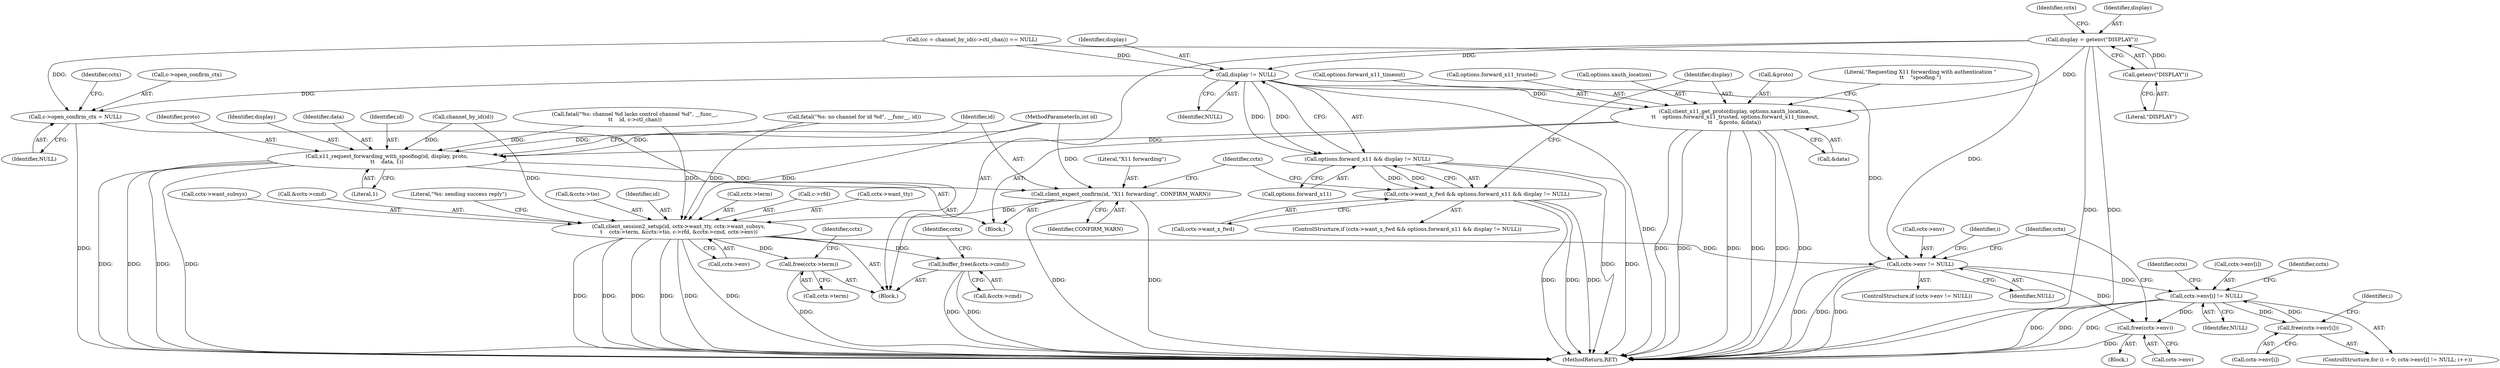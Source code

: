 digraph "0_mindrot_ed4ce82dbfa8a3a3c8ea6fa0db113c71e234416c_0@pointer" {
"1000180" [label="(Call,display = getenv(\"DISPLAY\"))"];
"1000182" [label="(Call,getenv(\"DISPLAY\"))"];
"1000193" [label="(Call,display != NULL)"];
"1000189" [label="(Call,options.forward_x11 && display != NULL)"];
"1000185" [label="(Call,cctx->want_x_fwd && options.forward_x11 && display != NULL)"];
"1000199" [label="(Call,client_x11_get_proto(display, options.xauth_location,\n \t\t    options.forward_x11_trusted, options.forward_x11_timeout,\n\t\t    &proto, &data))"];
"1000216" [label="(Call,x11_request_forwarding_with_spoofing(id, display, proto,\n\t\t    data, 1))"];
"1000222" [label="(Call,client_expect_confirm(id, \"X11 forwarding\", CONFIRM_WARN))"];
"1000236" [label="(Call,client_session2_setup(id, cctx->want_tty, cctx->want_subsys,\n\t    cctx->term, &cctx->tio, c->rfd, &cctx->cmd, cctx->env))"];
"1000320" [label="(Call,buffer_free(&cctx->cmd))"];
"1000325" [label="(Call,free(cctx->term))"];
"1000330" [label="(Call,cctx->env != NULL)"];
"1000340" [label="(Call,cctx->env[i] != NULL)"];
"1000349" [label="(Call,free(cctx->env[i]))"];
"1000355" [label="(Call,free(cctx->env))"];
"1000315" [label="(Call,c->open_confirm_ctx = NULL)"];
"1000361" [label="(MethodReturn,RET)"];
"1000204" [label="(Call,options.forward_x11_trusted)"];
"1000238" [label="(Call,cctx->want_tty)"];
"1000316" [label="(Call,c->open_confirm_ctx)"];
"1000258" [label="(Call,cctx->env)"];
"1000201" [label="(Call,options.xauth_location)"];
"1000193" [label="(Call,display != NULL)"];
"1000219" [label="(Identifier,proto)"];
"1000323" [label="(Identifier,cctx)"];
"1000184" [label="(ControlStructure,if (cctx->want_x_fwd && options.forward_x11 && display != NULL))"];
"1000330" [label="(Call,cctx->env != NULL)"];
"1000327" [label="(Identifier,cctx)"];
"1000329" [label="(ControlStructure,if (cctx->env != NULL))"];
"1000349" [label="(Call,free(cctx->env[i]))"];
"1000224" [label="(Literal,\"X11 forwarding\")"];
"1000180" [label="(Call,display = getenv(\"DISPLAY\"))"];
"1000189" [label="(Call,options.forward_x11 && display != NULL)"];
"1000229" [label="(Identifier,cctx)"];
"1000241" [label="(Call,cctx->want_subsys)"];
"1000254" [label="(Call,&cctx->cmd)"];
"1000332" [label="(Identifier,cctx)"];
"1000340" [label="(Call,cctx->env[i] != NULL)"];
"1000195" [label="(Identifier,NULL)"];
"1000355" [label="(Call,free(cctx->env))"];
"1000194" [label="(Identifier,display)"];
"1000212" [label="(Call,&data)"];
"1000210" [label="(Call,&proto)"];
"1000218" [label="(Identifier,display)"];
"1000223" [label="(Identifier,id)"];
"1000356" [label="(Call,cctx->env)"];
"1000216" [label="(Call,x11_request_forwarding_with_spoofing(id, display, proto,\n\t\t    data, 1))"];
"1000182" [label="(Call,getenv(\"DISPLAY\"))"];
"1000262" [label="(Literal,\"%s: sending success reply\")"];
"1000186" [label="(Call,cctx->want_x_fwd)"];
"1000190" [label="(Call,options.forward_x11)"];
"1000336" [label="(ControlStructure,for (i = 0; cctx->env[i] != NULL; i++))"];
"1000335" [label="(Block,)"];
"1000360" [label="(Identifier,cctx)"];
"1000331" [label="(Call,cctx->env)"];
"1000132" [label="(Call,channel_by_id(id))"];
"1000350" [label="(Call,cctx->env[i])"];
"1000221" [label="(Literal,1)"];
"1000187" [label="(Identifier,cctx)"];
"1000200" [label="(Identifier,display)"];
"1000148" [label="(Call,fatal(\"%s: channel %d lacks control channel %d\", __func__,\n\t\t    id, c->ctl_chan))"];
"1000247" [label="(Call,&cctx->tio)"];
"1000341" [label="(Call,cctx->env[i])"];
"1000338" [label="(Identifier,i)"];
"1000183" [label="(Literal,\"DISPLAY\")"];
"1000334" [label="(Identifier,NULL)"];
"1000220" [label="(Identifier,data)"];
"1000199" [label="(Call,client_x11_get_proto(display, options.xauth_location,\n \t\t    options.forward_x11_trusted, options.forward_x11_timeout,\n\t\t    &proto, &data))"];
"1000222" [label="(Call,client_expect_confirm(id, \"X11 forwarding\", CONFIRM_WARN))"];
"1000352" [label="(Identifier,cctx)"];
"1000319" [label="(Identifier,NULL)"];
"1000111" [label="(Block,)"];
"1000237" [label="(Identifier,id)"];
"1000326" [label="(Call,cctx->term)"];
"1000225" [label="(Identifier,CONFIRM_WARN)"];
"1000346" [label="(Identifier,NULL)"];
"1000315" [label="(Call,c->open_confirm_ctx = NULL)"];
"1000357" [label="(Identifier,cctx)"];
"1000321" [label="(Call,&cctx->cmd)"];
"1000140" [label="(Call,(cc = channel_by_id(c->ctl_chan)) == NULL)"];
"1000108" [label="(MethodParameterIn,int id)"];
"1000215" [label="(Literal,\"Requesting X11 forwarding with authentication \"\n\t\t    \"spoofing.\")"];
"1000236" [label="(Call,client_session2_setup(id, cctx->want_tty, cctx->want_subsys,\n\t    cctx->term, &cctx->tio, c->rfd, &cctx->cmd, cctx->env))"];
"1000348" [label="(Identifier,i)"];
"1000135" [label="(Call,fatal(\"%s: no channel for id %d\", __func__, id))"];
"1000244" [label="(Call,cctx->term)"];
"1000251" [label="(Call,c->rfd)"];
"1000196" [label="(Block,)"];
"1000320" [label="(Call,buffer_free(&cctx->cmd))"];
"1000181" [label="(Identifier,display)"];
"1000207" [label="(Call,options.forward_x11_timeout)"];
"1000217" [label="(Identifier,id)"];
"1000325" [label="(Call,free(cctx->term))"];
"1000185" [label="(Call,cctx->want_x_fwd && options.forward_x11 && display != NULL)"];
"1000180" -> "1000111"  [label="AST: "];
"1000180" -> "1000182"  [label="CFG: "];
"1000181" -> "1000180"  [label="AST: "];
"1000182" -> "1000180"  [label="AST: "];
"1000187" -> "1000180"  [label="CFG: "];
"1000180" -> "1000361"  [label="DDG: "];
"1000180" -> "1000361"  [label="DDG: "];
"1000182" -> "1000180"  [label="DDG: "];
"1000180" -> "1000193"  [label="DDG: "];
"1000180" -> "1000199"  [label="DDG: "];
"1000182" -> "1000183"  [label="CFG: "];
"1000183" -> "1000182"  [label="AST: "];
"1000193" -> "1000189"  [label="AST: "];
"1000193" -> "1000195"  [label="CFG: "];
"1000194" -> "1000193"  [label="AST: "];
"1000195" -> "1000193"  [label="AST: "];
"1000189" -> "1000193"  [label="CFG: "];
"1000193" -> "1000361"  [label="DDG: "];
"1000193" -> "1000189"  [label="DDG: "];
"1000193" -> "1000189"  [label="DDG: "];
"1000140" -> "1000193"  [label="DDG: "];
"1000193" -> "1000199"  [label="DDG: "];
"1000193" -> "1000315"  [label="DDG: "];
"1000193" -> "1000330"  [label="DDG: "];
"1000189" -> "1000185"  [label="AST: "];
"1000189" -> "1000190"  [label="CFG: "];
"1000190" -> "1000189"  [label="AST: "];
"1000185" -> "1000189"  [label="CFG: "];
"1000189" -> "1000361"  [label="DDG: "];
"1000189" -> "1000361"  [label="DDG: "];
"1000189" -> "1000185"  [label="DDG: "];
"1000189" -> "1000185"  [label="DDG: "];
"1000185" -> "1000184"  [label="AST: "];
"1000185" -> "1000186"  [label="CFG: "];
"1000186" -> "1000185"  [label="AST: "];
"1000200" -> "1000185"  [label="CFG: "];
"1000229" -> "1000185"  [label="CFG: "];
"1000185" -> "1000361"  [label="DDG: "];
"1000185" -> "1000361"  [label="DDG: "];
"1000185" -> "1000361"  [label="DDG: "];
"1000199" -> "1000196"  [label="AST: "];
"1000199" -> "1000212"  [label="CFG: "];
"1000200" -> "1000199"  [label="AST: "];
"1000201" -> "1000199"  [label="AST: "];
"1000204" -> "1000199"  [label="AST: "];
"1000207" -> "1000199"  [label="AST: "];
"1000210" -> "1000199"  [label="AST: "];
"1000212" -> "1000199"  [label="AST: "];
"1000215" -> "1000199"  [label="CFG: "];
"1000199" -> "1000361"  [label="DDG: "];
"1000199" -> "1000361"  [label="DDG: "];
"1000199" -> "1000361"  [label="DDG: "];
"1000199" -> "1000361"  [label="DDG: "];
"1000199" -> "1000361"  [label="DDG: "];
"1000199" -> "1000361"  [label="DDG: "];
"1000199" -> "1000216"  [label="DDG: "];
"1000216" -> "1000196"  [label="AST: "];
"1000216" -> "1000221"  [label="CFG: "];
"1000217" -> "1000216"  [label="AST: "];
"1000218" -> "1000216"  [label="AST: "];
"1000219" -> "1000216"  [label="AST: "];
"1000220" -> "1000216"  [label="AST: "];
"1000221" -> "1000216"  [label="AST: "];
"1000223" -> "1000216"  [label="CFG: "];
"1000216" -> "1000361"  [label="DDG: "];
"1000216" -> "1000361"  [label="DDG: "];
"1000216" -> "1000361"  [label="DDG: "];
"1000216" -> "1000361"  [label="DDG: "];
"1000148" -> "1000216"  [label="DDG: "];
"1000132" -> "1000216"  [label="DDG: "];
"1000135" -> "1000216"  [label="DDG: "];
"1000108" -> "1000216"  [label="DDG: "];
"1000216" -> "1000222"  [label="DDG: "];
"1000222" -> "1000196"  [label="AST: "];
"1000222" -> "1000225"  [label="CFG: "];
"1000223" -> "1000222"  [label="AST: "];
"1000224" -> "1000222"  [label="AST: "];
"1000225" -> "1000222"  [label="AST: "];
"1000229" -> "1000222"  [label="CFG: "];
"1000222" -> "1000361"  [label="DDG: "];
"1000222" -> "1000361"  [label="DDG: "];
"1000108" -> "1000222"  [label="DDG: "];
"1000222" -> "1000236"  [label="DDG: "];
"1000236" -> "1000111"  [label="AST: "];
"1000236" -> "1000258"  [label="CFG: "];
"1000237" -> "1000236"  [label="AST: "];
"1000238" -> "1000236"  [label="AST: "];
"1000241" -> "1000236"  [label="AST: "];
"1000244" -> "1000236"  [label="AST: "];
"1000247" -> "1000236"  [label="AST: "];
"1000251" -> "1000236"  [label="AST: "];
"1000254" -> "1000236"  [label="AST: "];
"1000258" -> "1000236"  [label="AST: "];
"1000262" -> "1000236"  [label="CFG: "];
"1000236" -> "1000361"  [label="DDG: "];
"1000236" -> "1000361"  [label="DDG: "];
"1000236" -> "1000361"  [label="DDG: "];
"1000236" -> "1000361"  [label="DDG: "];
"1000236" -> "1000361"  [label="DDG: "];
"1000236" -> "1000361"  [label="DDG: "];
"1000148" -> "1000236"  [label="DDG: "];
"1000132" -> "1000236"  [label="DDG: "];
"1000135" -> "1000236"  [label="DDG: "];
"1000108" -> "1000236"  [label="DDG: "];
"1000236" -> "1000320"  [label="DDG: "];
"1000236" -> "1000325"  [label="DDG: "];
"1000236" -> "1000330"  [label="DDG: "];
"1000320" -> "1000111"  [label="AST: "];
"1000320" -> "1000321"  [label="CFG: "];
"1000321" -> "1000320"  [label="AST: "];
"1000327" -> "1000320"  [label="CFG: "];
"1000320" -> "1000361"  [label="DDG: "];
"1000320" -> "1000361"  [label="DDG: "];
"1000325" -> "1000111"  [label="AST: "];
"1000325" -> "1000326"  [label="CFG: "];
"1000326" -> "1000325"  [label="AST: "];
"1000332" -> "1000325"  [label="CFG: "];
"1000325" -> "1000361"  [label="DDG: "];
"1000330" -> "1000329"  [label="AST: "];
"1000330" -> "1000334"  [label="CFG: "];
"1000331" -> "1000330"  [label="AST: "];
"1000334" -> "1000330"  [label="AST: "];
"1000338" -> "1000330"  [label="CFG: "];
"1000360" -> "1000330"  [label="CFG: "];
"1000330" -> "1000361"  [label="DDG: "];
"1000330" -> "1000361"  [label="DDG: "];
"1000330" -> "1000361"  [label="DDG: "];
"1000140" -> "1000330"  [label="DDG: "];
"1000330" -> "1000340"  [label="DDG: "];
"1000330" -> "1000355"  [label="DDG: "];
"1000340" -> "1000336"  [label="AST: "];
"1000340" -> "1000346"  [label="CFG: "];
"1000341" -> "1000340"  [label="AST: "];
"1000346" -> "1000340"  [label="AST: "];
"1000352" -> "1000340"  [label="CFG: "];
"1000357" -> "1000340"  [label="CFG: "];
"1000340" -> "1000361"  [label="DDG: "];
"1000340" -> "1000361"  [label="DDG: "];
"1000340" -> "1000361"  [label="DDG: "];
"1000349" -> "1000340"  [label="DDG: "];
"1000340" -> "1000349"  [label="DDG: "];
"1000340" -> "1000355"  [label="DDG: "];
"1000349" -> "1000336"  [label="AST: "];
"1000349" -> "1000350"  [label="CFG: "];
"1000350" -> "1000349"  [label="AST: "];
"1000348" -> "1000349"  [label="CFG: "];
"1000355" -> "1000335"  [label="AST: "];
"1000355" -> "1000356"  [label="CFG: "];
"1000356" -> "1000355"  [label="AST: "];
"1000360" -> "1000355"  [label="CFG: "];
"1000355" -> "1000361"  [label="DDG: "];
"1000315" -> "1000111"  [label="AST: "];
"1000315" -> "1000319"  [label="CFG: "];
"1000316" -> "1000315"  [label="AST: "];
"1000319" -> "1000315"  [label="AST: "];
"1000323" -> "1000315"  [label="CFG: "];
"1000315" -> "1000361"  [label="DDG: "];
"1000140" -> "1000315"  [label="DDG: "];
}
